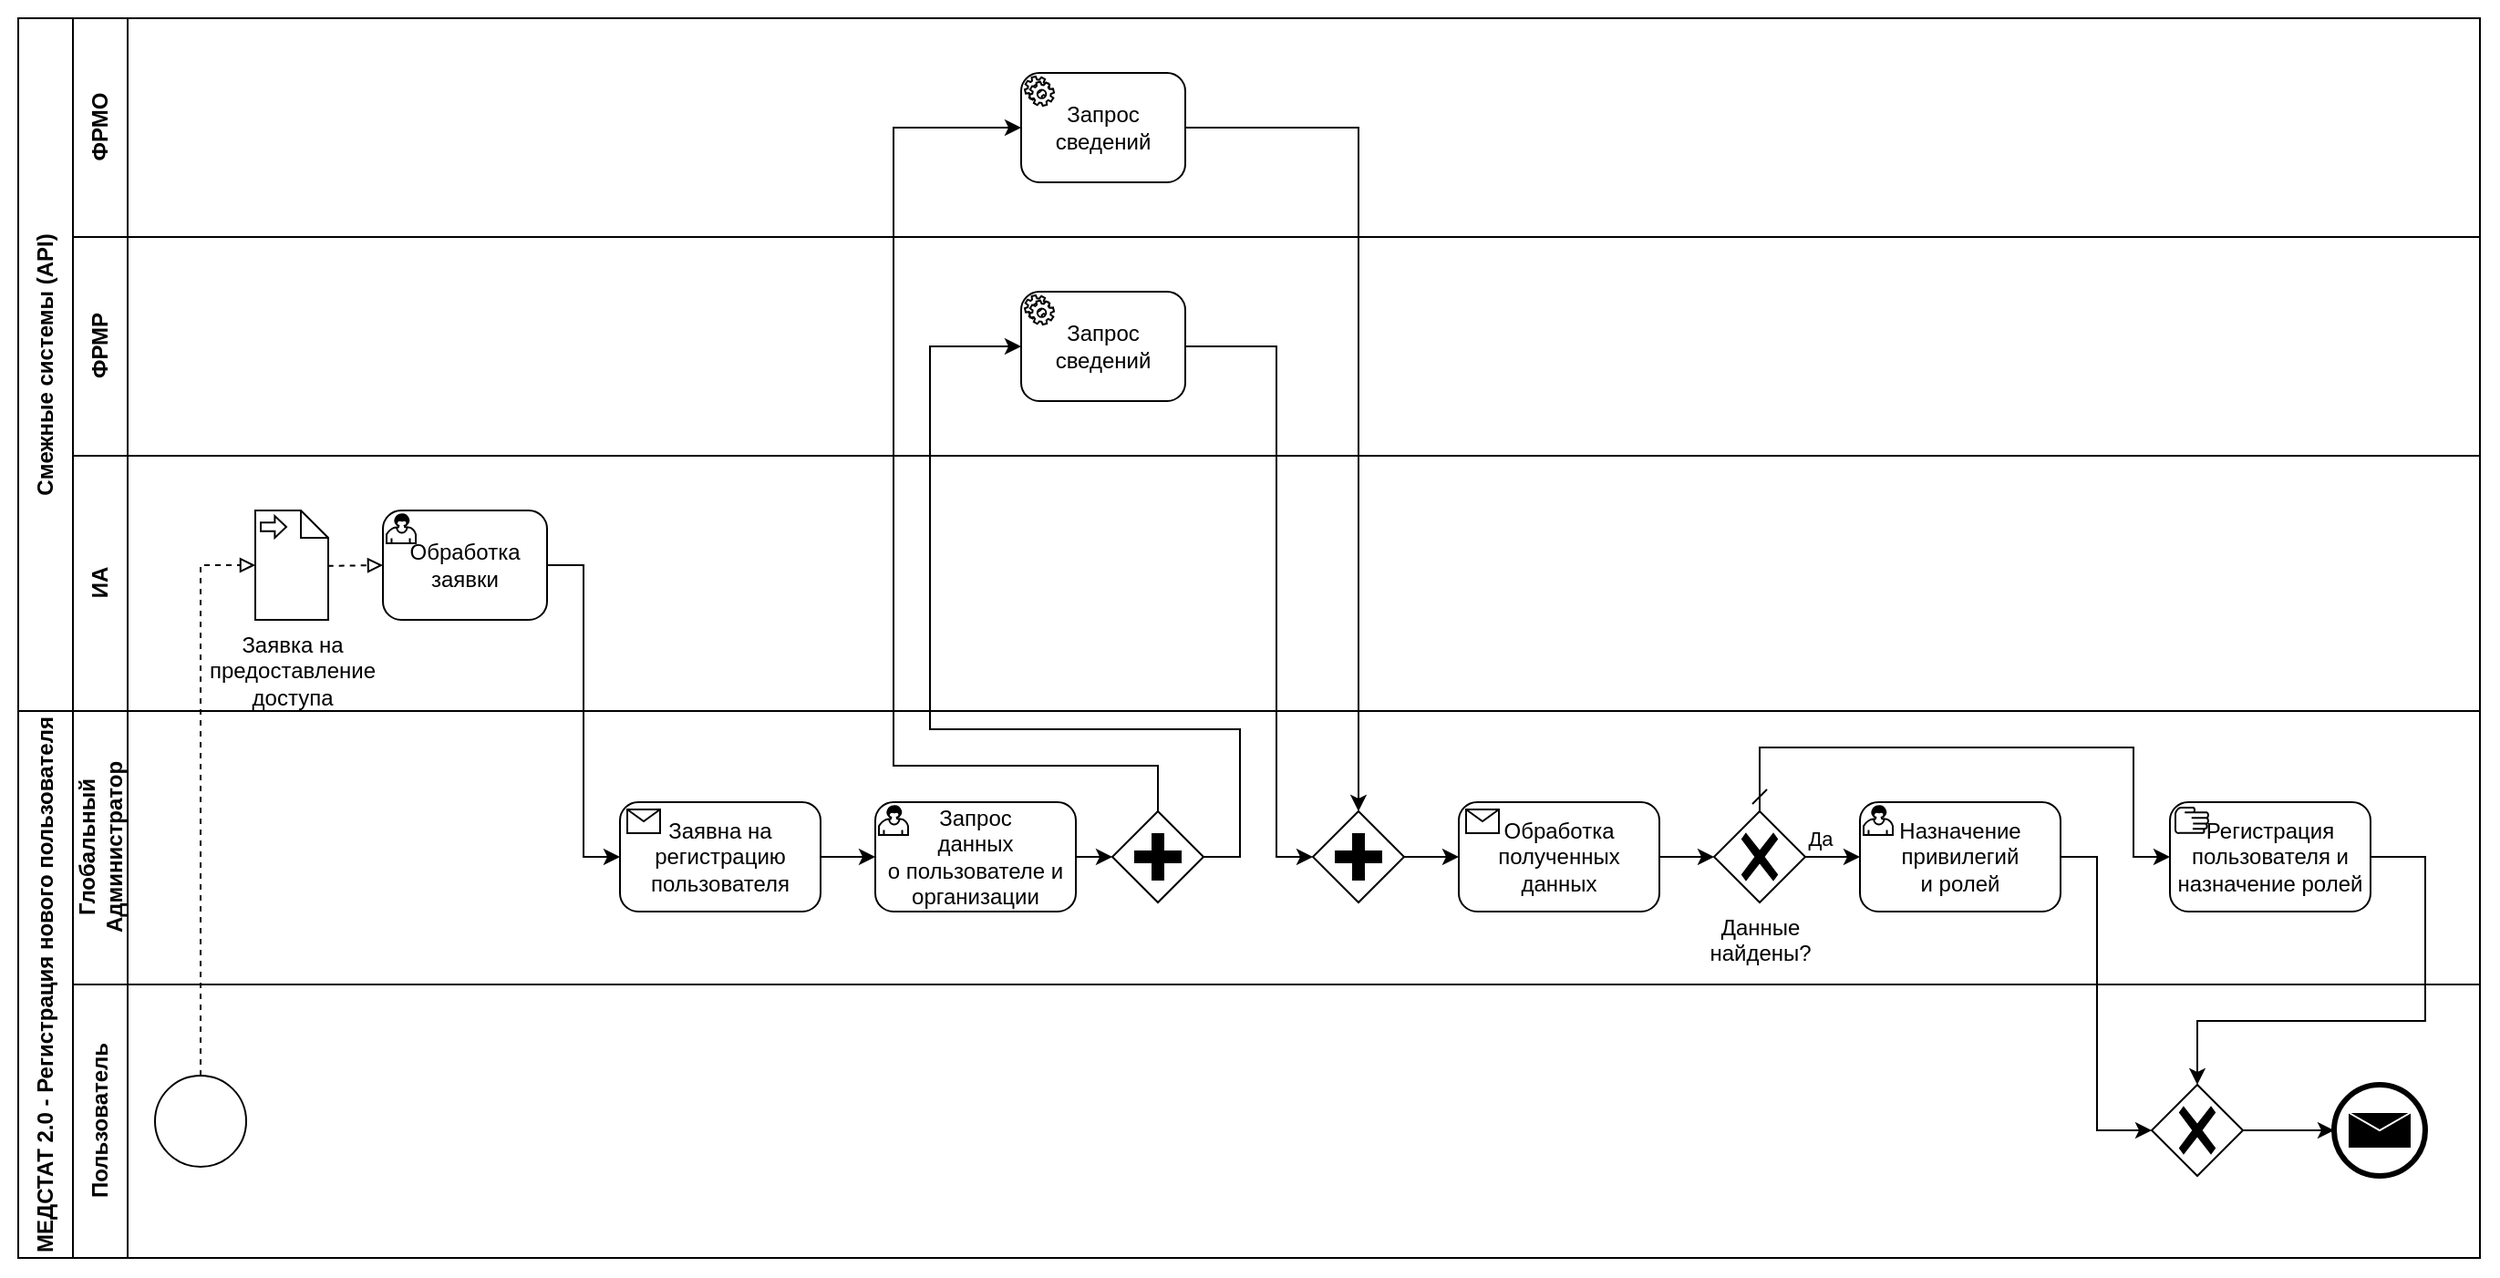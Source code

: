 <mxfile version="21.6.8" type="github" pages="2">
  <diagram id="KukGTED0byB8hoo5Xeb6" name="Регистрация_пользователя_v1">
    <mxGraphModel dx="880" dy="478" grid="1" gridSize="10" guides="1" tooltips="1" connect="1" arrows="1" fold="1" page="1" pageScale="1" pageWidth="827" pageHeight="1169" math="0" shadow="0">
      <root>
        <mxCell id="0" />
        <mxCell id="1" parent="0" />
        <mxCell id="iLF06NsIHbvg_2WfwI32-1" value="МЕДСТАТ 2.0 - Регистрация нового пользователя" style="swimlane;html=1;childLayout=stackLayout;resizeParent=1;resizeParentMax=0;horizontal=0;startSize=30;horizontalStack=0;whiteSpace=wrap;" parent="1" vertex="1">
          <mxGeometry x="40" y="420" width="1350" height="300" as="geometry" />
        </mxCell>
        <mxCell id="iLF06NsIHbvg_2WfwI32-2" value="Глобальный&lt;br&gt;Администратор" style="swimlane;html=1;startSize=30;horizontal=0;" parent="iLF06NsIHbvg_2WfwI32-1" vertex="1">
          <mxGeometry x="30" width="1320" height="150" as="geometry" />
        </mxCell>
        <mxCell id="TYF6EL9ylcnuOnGUQqXL-13" value="" style="points=[[0.25,0.25,0],[0.5,0,0],[0.75,0.25,0],[1,0.5,0],[0.75,0.75,0],[0.5,1,0],[0.25,0.75,0],[0,0.5,0]];shape=mxgraph.bpmn.gateway2;html=1;verticalLabelPosition=bottom;labelBackgroundColor=#ffffff;verticalAlign=top;align=center;perimeter=rhombusPerimeter;outlineConnect=0;outline=none;symbol=none;gwType=parallel;" parent="iLF06NsIHbvg_2WfwI32-2" vertex="1">
          <mxGeometry x="570" y="55" width="50" height="50" as="geometry" />
        </mxCell>
        <mxCell id="TYF6EL9ylcnuOnGUQqXL-17" value="" style="points=[[0.25,0.25,0],[0.5,0,0],[0.75,0.25,0],[1,0.5,0],[0.75,0.75,0],[0.5,1,0],[0.25,0.75,0],[0,0.5,0]];shape=mxgraph.bpmn.gateway2;html=1;verticalLabelPosition=bottom;labelBackgroundColor=#ffffff;verticalAlign=top;align=center;perimeter=rhombusPerimeter;outlineConnect=0;outline=none;symbol=none;gwType=parallel;" parent="iLF06NsIHbvg_2WfwI32-2" vertex="1">
          <mxGeometry x="680" y="55" width="50" height="50" as="geometry" />
        </mxCell>
        <mxCell id="TYF6EL9ylcnuOnGUQqXL-37" value="Обработка полученных &lt;br&gt;данных" style="points=[[0.25,0,0],[0.5,0,0],[0.75,0,0],[1,0.25,0],[1,0.5,0],[1,0.75,0],[0.75,1,0],[0.5,1,0],[0.25,1,0],[0,0.75,0],[0,0.5,0],[0,0.25,0]];shape=mxgraph.bpmn.task;whiteSpace=wrap;rectStyle=rounded;size=10;html=1;container=1;expand=0;collapsible=0;taskMarker=receive;" parent="iLF06NsIHbvg_2WfwI32-2" vertex="1">
          <mxGeometry x="760" y="50" width="110" height="60" as="geometry" />
        </mxCell>
        <mxCell id="TYF6EL9ylcnuOnGUQqXL-38" style="edgeStyle=orthogonalEdgeStyle;rounded=0;orthogonalLoop=1;jettySize=auto;html=1;exitX=1;exitY=0.5;exitDx=0;exitDy=0;exitPerimeter=0;entryX=0;entryY=0.5;entryDx=0;entryDy=0;entryPerimeter=0;" parent="iLF06NsIHbvg_2WfwI32-2" source="TYF6EL9ylcnuOnGUQqXL-17" target="TYF6EL9ylcnuOnGUQqXL-37" edge="1">
          <mxGeometry relative="1" as="geometry" />
        </mxCell>
        <mxCell id="TYF6EL9ylcnuOnGUQqXL-21" value="Данные &lt;br&gt;найдены?" style="points=[[0.25,0.25,0],[0.5,0,0],[0.75,0.25,0],[1,0.5,0],[0.75,0.75,0],[0.5,1,0],[0.25,0.75,0],[0,0.5,0]];shape=mxgraph.bpmn.gateway2;html=1;verticalLabelPosition=bottom;labelBackgroundColor=#ffffff;verticalAlign=top;align=center;perimeter=rhombusPerimeter;outlineConnect=0;outline=none;symbol=none;gwType=exclusive;" parent="iLF06NsIHbvg_2WfwI32-2" vertex="1">
          <mxGeometry x="900" y="55" width="50" height="50" as="geometry" />
        </mxCell>
        <mxCell id="TYF6EL9ylcnuOnGUQqXL-20" style="edgeStyle=orthogonalEdgeStyle;rounded=0;orthogonalLoop=1;jettySize=auto;html=1;exitX=1;exitY=0.5;exitDx=0;exitDy=0;exitPerimeter=0;entryX=0;entryY=0.5;entryDx=0;entryDy=0;entryPerimeter=0;" parent="iLF06NsIHbvg_2WfwI32-2" source="TYF6EL9ylcnuOnGUQqXL-37" target="TYF6EL9ylcnuOnGUQqXL-21" edge="1">
          <mxGeometry relative="1" as="geometry">
            <mxPoint x="900" y="-89.759" as="targetPoint" />
            <mxPoint x="850" y="80" as="sourcePoint" />
            <Array as="points" />
          </mxGeometry>
        </mxCell>
        <mxCell id="TYF6EL9ylcnuOnGUQqXL-23" value="Назначение привилегий&lt;br&gt;и ролей" style="points=[[0.25,0,0],[0.5,0,0],[0.75,0,0],[1,0.25,0],[1,0.5,0],[1,0.75,0],[0.75,1,0],[0.5,1,0],[0.25,1,0],[0,0.75,0],[0,0.5,0],[0,0.25,0]];shape=mxgraph.bpmn.task;whiteSpace=wrap;rectStyle=rounded;size=10;html=1;container=1;expand=0;collapsible=0;taskMarker=user;" parent="iLF06NsIHbvg_2WfwI32-2" vertex="1">
          <mxGeometry x="980" y="50" width="110" height="60" as="geometry" />
        </mxCell>
        <mxCell id="TYF6EL9ylcnuOnGUQqXL-24" style="edgeStyle=orthogonalEdgeStyle;rounded=0;orthogonalLoop=1;jettySize=auto;html=1;exitX=1;exitY=0.5;exitDx=0;exitDy=0;exitPerimeter=0;entryX=0;entryY=0.5;entryDx=0;entryDy=0;entryPerimeter=0;" parent="iLF06NsIHbvg_2WfwI32-2" source="TYF6EL9ylcnuOnGUQqXL-21" target="TYF6EL9ylcnuOnGUQqXL-23" edge="1">
          <mxGeometry relative="1" as="geometry" />
        </mxCell>
        <mxCell id="TYF6EL9ylcnuOnGUQqXL-25" value="Да" style="edgeLabel;html=1;align=center;verticalAlign=middle;resizable=0;points=[];" parent="TYF6EL9ylcnuOnGUQqXL-24" vertex="1" connectable="0">
          <mxGeometry x="-0.48" y="-1" relative="1" as="geometry">
            <mxPoint y="-11" as="offset" />
          </mxGeometry>
        </mxCell>
        <mxCell id="TYF6EL9ylcnuOnGUQqXL-32" value="Регистрация пользователя и назначение ролей" style="points=[[0.25,0,0],[0.5,0,0],[0.75,0,0],[1,0.25,0],[1,0.5,0],[1,0.75,0],[0.75,1,0],[0.5,1,0],[0.25,1,0],[0,0.75,0],[0,0.5,0],[0,0.25,0]];shape=mxgraph.bpmn.task;whiteSpace=wrap;rectStyle=rounded;size=10;html=1;container=1;expand=0;collapsible=0;taskMarker=manual;" parent="iLF06NsIHbvg_2WfwI32-2" vertex="1">
          <mxGeometry x="1150" y="50" width="110" height="60" as="geometry" />
        </mxCell>
        <mxCell id="TYF6EL9ylcnuOnGUQqXL-31" style="edgeStyle=orthogonalEdgeStyle;rounded=0;orthogonalLoop=1;jettySize=auto;html=1;exitX=0.5;exitY=0;exitDx=0;exitDy=0;exitPerimeter=0;entryX=0;entryY=0.5;entryDx=0;entryDy=0;entryPerimeter=0;startArrow=dash;startFill=0;" parent="iLF06NsIHbvg_2WfwI32-2" source="TYF6EL9ylcnuOnGUQqXL-21" target="TYF6EL9ylcnuOnGUQqXL-32" edge="1">
          <mxGeometry relative="1" as="geometry">
            <mxPoint x="1180" y="75" as="targetPoint" />
            <Array as="points">
              <mxPoint x="925" y="20" />
              <mxPoint x="1130" y="20" />
              <mxPoint x="1130" y="80" />
            </Array>
          </mxGeometry>
        </mxCell>
        <mxCell id="EQvNJs1sbXflcx3rP6aH-3" value="Пользователь" style="swimlane;html=1;startSize=30;horizontal=0;" parent="iLF06NsIHbvg_2WfwI32-1" vertex="1">
          <mxGeometry x="30" y="150" width="1320" height="150" as="geometry" />
        </mxCell>
        <mxCell id="JfctJtG_eyo5Qyxw4f0i-3" value="Смежные системы (API)" style="swimlane;html=1;childLayout=stackLayout;resizeParent=1;resizeParentMax=0;horizontal=0;startSize=30;horizontalStack=0;whiteSpace=wrap;" parent="1" vertex="1">
          <mxGeometry x="40" y="40" width="1350" height="380" as="geometry" />
        </mxCell>
        <mxCell id="EQvNJs1sbXflcx3rP6aH-1" value="ФРМО" style="swimlane;html=1;startSize=30;horizontal=0;" parent="JfctJtG_eyo5Qyxw4f0i-3" vertex="1">
          <mxGeometry x="30" width="1320" height="120" as="geometry" />
        </mxCell>
        <mxCell id="JfctJtG_eyo5Qyxw4f0i-5" value="ФРМР" style="swimlane;html=1;startSize=30;horizontal=0;" parent="JfctJtG_eyo5Qyxw4f0i-3" vertex="1">
          <mxGeometry x="30" y="120" width="1320" height="120" as="geometry" />
        </mxCell>
        <mxCell id="JfctJtG_eyo5Qyxw4f0i-6" value="ИА" style="swimlane;html=1;startSize=30;horizontal=0;" parent="JfctJtG_eyo5Qyxw4f0i-3" vertex="1">
          <mxGeometry x="30" y="240" width="1320" height="140" as="geometry" />
        </mxCell>
        <mxCell id="EQvNJs1sbXflcx3rP6aH-6" value="Заявка на &lt;br&gt;предоставление &lt;br&gt;доступа" style="shape=mxgraph.bpmn.data;labelPosition=center;verticalLabelPosition=bottom;align=center;verticalAlign=top;size=15;html=1;bpmnTransferType=input;" parent="JfctJtG_eyo5Qyxw4f0i-6" vertex="1">
          <mxGeometry x="100" y="30" width="40" height="60" as="geometry" />
        </mxCell>
        <mxCell id="EQvNJs1sbXflcx3rP6aH-7" style="edgeStyle=orthogonalEdgeStyle;rounded=0;orthogonalLoop=1;jettySize=auto;html=1;exitX=0.5;exitY=0;exitDx=0;exitDy=0;exitPerimeter=0;entryX=0;entryY=0.5;entryDx=0;entryDy=0;entryPerimeter=0;dashed=1;endArrow=block;endFill=0;" parent="1" source="TYF6EL9ylcnuOnGUQqXL-6" target="EQvNJs1sbXflcx3rP6aH-6" edge="1">
          <mxGeometry relative="1" as="geometry">
            <mxPoint x="130" y="615" as="sourcePoint" />
            <mxPoint x="155" y="330" as="targetPoint" />
            <Array as="points">
              <mxPoint x="140" y="620" />
              <mxPoint x="140" y="340" />
            </Array>
          </mxGeometry>
        </mxCell>
        <mxCell id="TYF6EL9ylcnuOnGUQqXL-36" value="" style="swimlane;startSize=0;strokeColor=none;" parent="1" vertex="1">
          <mxGeometry x="30" y="30" width="1370" height="700" as="geometry">
            <mxRectangle x="30" y="30" width="50" height="40" as="alternateBounds" />
          </mxGeometry>
        </mxCell>
        <mxCell id="TYF6EL9ylcnuOnGUQqXL-6" value="" style="points=[[0.145,0.145,0],[0.5,0,0],[0.855,0.145,0],[1,0.5,0],[0.855,0.855,0],[0.5,1,0],[0.145,0.855,0],[0,0.5,0]];shape=mxgraph.bpmn.event;html=1;verticalLabelPosition=bottom;labelBackgroundColor=#ffffff;verticalAlign=top;align=center;perimeter=ellipsePerimeter;outlineConnect=0;aspect=fixed;outline=standard;symbol=general;" parent="TYF6EL9ylcnuOnGUQqXL-36" vertex="1">
          <mxGeometry x="85" y="590" width="50" height="50" as="geometry" />
        </mxCell>
        <mxCell id="TYF6EL9ylcnuOnGUQqXL-30" value="" style="points=[[0.145,0.145,0],[0.5,0,0],[0.855,0.145,0],[1,0.5,0],[0.855,0.855,0],[0.5,1,0],[0.145,0.855,0],[0,0.5,0]];shape=mxgraph.bpmn.event;html=1;verticalLabelPosition=bottom;labelBackgroundColor=#ffffff;verticalAlign=top;align=center;perimeter=ellipsePerimeter;outlineConnect=0;aspect=fixed;outline=end;symbol=message;" parent="TYF6EL9ylcnuOnGUQqXL-36" vertex="1">
          <mxGeometry x="1280" y="595" width="50" height="50" as="geometry" />
        </mxCell>
        <mxCell id="TYF6EL9ylcnuOnGUQqXL-33" value="" style="points=[[0.25,0.25,0],[0.5,0,0],[0.75,0.25,0],[1,0.5,0],[0.75,0.75,0],[0.5,1,0],[0.25,0.75,0],[0,0.5,0]];shape=mxgraph.bpmn.gateway2;html=1;verticalLabelPosition=bottom;labelBackgroundColor=#ffffff;verticalAlign=top;align=center;perimeter=rhombusPerimeter;outlineConnect=0;outline=none;symbol=none;gwType=exclusive;" parent="TYF6EL9ylcnuOnGUQqXL-36" vertex="1">
          <mxGeometry x="1180" y="595" width="50" height="50" as="geometry" />
        </mxCell>
        <mxCell id="TYF6EL9ylcnuOnGUQqXL-35" style="edgeStyle=orthogonalEdgeStyle;rounded=0;orthogonalLoop=1;jettySize=auto;html=1;exitX=1;exitY=0.5;exitDx=0;exitDy=0;exitPerimeter=0;entryX=0;entryY=0.5;entryDx=0;entryDy=0;entryPerimeter=0;" parent="TYF6EL9ylcnuOnGUQqXL-36" source="TYF6EL9ylcnuOnGUQqXL-33" target="TYF6EL9ylcnuOnGUQqXL-30" edge="1">
          <mxGeometry relative="1" as="geometry" />
        </mxCell>
        <mxCell id="TYF6EL9ylcnuOnGUQqXL-8" value="Обработка &lt;br&gt;заявки" style="points=[[0.25,0,0],[0.5,0,0],[0.75,0,0],[1,0.25,0],[1,0.5,0],[1,0.75,0],[0.75,1,0],[0.5,1,0],[0.25,1,0],[0,0.75,0],[0,0.5,0],[0,0.25,0]];shape=mxgraph.bpmn.task;whiteSpace=wrap;rectStyle=rounded;size=10;html=1;container=1;expand=0;collapsible=0;taskMarker=user;" parent="TYF6EL9ylcnuOnGUQqXL-36" vertex="1">
          <mxGeometry x="210" y="280" width="90" height="60" as="geometry" />
        </mxCell>
        <mxCell id="TYF6EL9ylcnuOnGUQqXL-26" value="Запрос &lt;br&gt;данных &lt;br&gt;о пользователе и организации" style="points=[[0.25,0,0],[0.5,0,0],[0.75,0,0],[1,0.25,0],[1,0.5,0],[1,0.75,0],[0.75,1,0],[0.5,1,0],[0.25,1,0],[0,0.75,0],[0,0.5,0],[0,0.25,0]];shape=mxgraph.bpmn.task;whiteSpace=wrap;rectStyle=rounded;size=10;html=1;container=1;expand=0;collapsible=0;taskMarker=user;" parent="TYF6EL9ylcnuOnGUQqXL-36" vertex="1">
          <mxGeometry x="480" y="440" width="110" height="60" as="geometry" />
        </mxCell>
        <mxCell id="TYF6EL9ylcnuOnGUQqXL-16" value="Запрос &lt;br&gt;сведений" style="points=[[0.25,0,0],[0.5,0,0],[0.75,0,0],[1,0.25,0],[1,0.5,0],[1,0.75,0],[0.75,1,0],[0.5,1,0],[0.25,1,0],[0,0.75,0],[0,0.5,0],[0,0.25,0]];shape=mxgraph.bpmn.task;whiteSpace=wrap;rectStyle=rounded;size=10;html=1;container=1;expand=0;collapsible=0;taskMarker=service;" parent="TYF6EL9ylcnuOnGUQqXL-36" vertex="1">
          <mxGeometry x="560" y="160" width="90" height="60" as="geometry" />
        </mxCell>
        <mxCell id="TYF6EL9ylcnuOnGUQqXL-12" value="Запрос &lt;br&gt;сведений" style="points=[[0.25,0,0],[0.5,0,0],[0.75,0,0],[1,0.25,0],[1,0.5,0],[1,0.75,0],[0.75,1,0],[0.5,1,0],[0.25,1,0],[0,0.75,0],[0,0.5,0],[0,0.25,0]];shape=mxgraph.bpmn.task;whiteSpace=wrap;rectStyle=rounded;size=10;html=1;container=1;expand=0;collapsible=0;taskMarker=service;" parent="TYF6EL9ylcnuOnGUQqXL-36" vertex="1">
          <mxGeometry x="560" y="40" width="90" height="60" as="geometry" />
        </mxCell>
        <mxCell id="TYF6EL9ylcnuOnGUQqXL-40" style="edgeStyle=orthogonalEdgeStyle;rounded=0;orthogonalLoop=1;jettySize=auto;html=1;exitX=1;exitY=0.5;exitDx=0;exitDy=0;exitPerimeter=0;entryX=0;entryY=0.5;entryDx=0;entryDy=0;entryPerimeter=0;" parent="TYF6EL9ylcnuOnGUQqXL-36" source="TYF6EL9ylcnuOnGUQqXL-39" target="TYF6EL9ylcnuOnGUQqXL-26" edge="1">
          <mxGeometry relative="1" as="geometry" />
        </mxCell>
        <mxCell id="TYF6EL9ylcnuOnGUQqXL-39" value="Заявна на регистрацию пользователя" style="points=[[0.25,0,0],[0.5,0,0],[0.75,0,0],[1,0.25,0],[1,0.5,0],[1,0.75,0],[0.75,1,0],[0.5,1,0],[0.25,1,0],[0,0.75,0],[0,0.5,0],[0,0.25,0]];shape=mxgraph.bpmn.task;whiteSpace=wrap;rectStyle=rounded;size=10;html=1;container=1;expand=0;collapsible=0;taskMarker=receive;" parent="TYF6EL9ylcnuOnGUQqXL-36" vertex="1">
          <mxGeometry x="340" y="440" width="110" height="60" as="geometry" />
        </mxCell>
        <mxCell id="TYF6EL9ylcnuOnGUQqXL-11" style="edgeStyle=orthogonalEdgeStyle;rounded=0;orthogonalLoop=1;jettySize=auto;html=1;exitX=1;exitY=0.5;exitDx=0;exitDy=0;exitPerimeter=0;" parent="TYF6EL9ylcnuOnGUQqXL-36" source="TYF6EL9ylcnuOnGUQqXL-8" target="TYF6EL9ylcnuOnGUQqXL-39" edge="1">
          <mxGeometry relative="1" as="geometry">
            <mxPoint x="350" y="470" as="targetPoint" />
            <Array as="points">
              <mxPoint x="320" y="310" />
              <mxPoint x="320" y="470" />
            </Array>
          </mxGeometry>
        </mxCell>
        <mxCell id="TYF6EL9ylcnuOnGUQqXL-9" style="rounded=0;orthogonalLoop=1;jettySize=auto;html=1;exitX=0.996;exitY=0.507;exitDx=0;exitDy=0;exitPerimeter=0;entryX=0;entryY=0.5;entryDx=0;entryDy=0;entryPerimeter=0;endArrow=block;endFill=0;dashed=1;" parent="1" source="EQvNJs1sbXflcx3rP6aH-6" target="TYF6EL9ylcnuOnGUQqXL-8" edge="1">
          <mxGeometry relative="1" as="geometry">
            <mxPoint x="230" y="340" as="targetPoint" />
          </mxGeometry>
        </mxCell>
        <mxCell id="TYF6EL9ylcnuOnGUQqXL-27" style="edgeStyle=orthogonalEdgeStyle;rounded=0;orthogonalLoop=1;jettySize=auto;html=1;exitX=1;exitY=0.5;exitDx=0;exitDy=0;exitPerimeter=0;entryX=0;entryY=0.5;entryDx=0;entryDy=0;entryPerimeter=0;" parent="1" source="TYF6EL9ylcnuOnGUQqXL-26" target="TYF6EL9ylcnuOnGUQqXL-13" edge="1">
          <mxGeometry relative="1" as="geometry" />
        </mxCell>
        <mxCell id="TYF6EL9ylcnuOnGUQqXL-15" style="edgeStyle=orthogonalEdgeStyle;rounded=0;orthogonalLoop=1;jettySize=auto;html=1;exitX=1;exitY=0.5;exitDx=0;exitDy=0;exitPerimeter=0;entryX=0;entryY=0.5;entryDx=0;entryDy=0;entryPerimeter=0;" parent="1" source="TYF6EL9ylcnuOnGUQqXL-13" target="TYF6EL9ylcnuOnGUQqXL-16" edge="1">
          <mxGeometry relative="1" as="geometry">
            <mxPoint x="580" y="220" as="targetPoint" />
            <Array as="points">
              <mxPoint x="710" y="500" />
              <mxPoint x="710" y="430" />
              <mxPoint x="540" y="430" />
              <mxPoint x="540" y="220" />
            </Array>
          </mxGeometry>
        </mxCell>
        <mxCell id="TYF6EL9ylcnuOnGUQqXL-14" style="edgeStyle=orthogonalEdgeStyle;rounded=0;orthogonalLoop=1;jettySize=auto;html=1;exitX=0.5;exitY=0;exitDx=0;exitDy=0;exitPerimeter=0;entryX=0;entryY=0.5;entryDx=0;entryDy=0;entryPerimeter=0;" parent="1" source="TYF6EL9ylcnuOnGUQqXL-13" target="TYF6EL9ylcnuOnGUQqXL-12" edge="1">
          <mxGeometry relative="1" as="geometry">
            <Array as="points">
              <mxPoint x="665" y="450" />
              <mxPoint x="520" y="450" />
              <mxPoint x="520" y="100" />
            </Array>
          </mxGeometry>
        </mxCell>
        <mxCell id="TYF6EL9ylcnuOnGUQqXL-18" style="edgeStyle=orthogonalEdgeStyle;rounded=0;orthogonalLoop=1;jettySize=auto;html=1;exitX=1;exitY=0.5;exitDx=0;exitDy=0;exitPerimeter=0;entryX=0;entryY=0.5;entryDx=0;entryDy=0;entryPerimeter=0;" parent="1" source="TYF6EL9ylcnuOnGUQqXL-16" target="TYF6EL9ylcnuOnGUQqXL-17" edge="1">
          <mxGeometry relative="1" as="geometry">
            <Array as="points">
              <mxPoint x="730" y="220" />
              <mxPoint x="730" y="500" />
            </Array>
          </mxGeometry>
        </mxCell>
        <mxCell id="TYF6EL9ylcnuOnGUQqXL-19" style="edgeStyle=orthogonalEdgeStyle;rounded=0;orthogonalLoop=1;jettySize=auto;html=1;exitX=1;exitY=0.5;exitDx=0;exitDy=0;exitPerimeter=0;entryX=0.5;entryY=0;entryDx=0;entryDy=0;entryPerimeter=0;" parent="1" source="TYF6EL9ylcnuOnGUQqXL-12" target="TYF6EL9ylcnuOnGUQqXL-17" edge="1">
          <mxGeometry relative="1" as="geometry" />
        </mxCell>
        <mxCell id="TYF6EL9ylcnuOnGUQqXL-29" style="edgeStyle=orthogonalEdgeStyle;rounded=0;orthogonalLoop=1;jettySize=auto;html=1;exitX=1;exitY=0.5;exitDx=0;exitDy=0;exitPerimeter=0;entryX=0;entryY=0.5;entryDx=0;entryDy=0;entryPerimeter=0;" parent="1" source="TYF6EL9ylcnuOnGUQqXL-23" target="TYF6EL9ylcnuOnGUQqXL-33" edge="1">
          <mxGeometry relative="1" as="geometry">
            <mxPoint x="1170" y="650" as="targetPoint" />
            <Array as="points">
              <mxPoint x="1180" y="500" />
              <mxPoint x="1180" y="650" />
            </Array>
          </mxGeometry>
        </mxCell>
        <mxCell id="TYF6EL9ylcnuOnGUQqXL-34" style="edgeStyle=orthogonalEdgeStyle;rounded=0;orthogonalLoop=1;jettySize=auto;html=1;exitX=1;exitY=0.5;exitDx=0;exitDy=0;exitPerimeter=0;entryX=0.5;entryY=0;entryDx=0;entryDy=0;entryPerimeter=0;" parent="1" source="TYF6EL9ylcnuOnGUQqXL-32" target="TYF6EL9ylcnuOnGUQqXL-33" edge="1">
          <mxGeometry relative="1" as="geometry">
            <Array as="points">
              <mxPoint x="1360" y="500" />
              <mxPoint x="1360" y="590" />
              <mxPoint x="1235" y="590" />
            </Array>
          </mxGeometry>
        </mxCell>
      </root>
    </mxGraphModel>
  </diagram>
  <diagram name="Копия Управление ролями" id="6iu6a77oe84U5WuAny5y">
    <mxGraphModel dx="1120" dy="532" grid="1" gridSize="10" guides="1" tooltips="1" connect="1" arrows="1" fold="1" page="1" pageScale="1" pageWidth="827" pageHeight="1169" math="0" shadow="0">
      <root>
        <mxCell id="wiQfqhKvfSN5uzXnd3aP-0" />
        <mxCell id="wiQfqhKvfSN5uzXnd3aP-1" parent="wiQfqhKvfSN5uzXnd3aP-0" />
        <mxCell id="wiQfqhKvfSN5uzXnd3aP-2" value="МЕДСТАТ 2.0 - Регистрация нового пользователя" style="swimlane;html=1;childLayout=stackLayout;resizeParent=1;resizeParentMax=0;horizontal=0;startSize=20;horizontalStack=0;whiteSpace=wrap;" vertex="1" parent="wiQfqhKvfSN5uzXnd3aP-1">
          <mxGeometry x="40" y="530" width="760" height="480" as="geometry" />
        </mxCell>
        <mxCell id="wiQfqhKvfSN5uzXnd3aP-3" value="Глобальный&lt;br&gt;Администратор" style="swimlane;html=1;startSize=30;horizontal=0;" vertex="1" parent="wiQfqhKvfSN5uzXnd3aP-2">
          <mxGeometry x="20" width="740" height="120" as="geometry" />
        </mxCell>
        <mxCell id="wiQfqhKvfSN5uzXnd3aP-4" value="Администратор&lt;br&gt;региона" style="swimlane;html=1;startSize=30;horizontal=0;" vertex="1" parent="wiQfqhKvfSN5uzXnd3aP-2">
          <mxGeometry x="20" y="120" width="740" height="120" as="geometry" />
        </mxCell>
        <mxCell id="wiQfqhKvfSN5uzXnd3aP-5" value="Администратор&lt;br&gt;МО" style="swimlane;html=1;startSize=30;horizontal=0;" vertex="1" parent="wiQfqhKvfSN5uzXnd3aP-2">
          <mxGeometry x="20" y="240" width="740" height="120" as="geometry" />
        </mxCell>
        <mxCell id="wiQfqhKvfSN5uzXnd3aP-6" value="" style="points=[[0.145,0.145,0],[0.5,0,0],[0.855,0.145,0],[1,0.5,0],[0.855,0.855,0],[0.5,1,0],[0.145,0.855,0],[0,0.5,0]];shape=mxgraph.bpmn.event;html=1;verticalLabelPosition=bottom;labelBackgroundColor=#ffffff;verticalAlign=top;align=center;perimeter=ellipsePerimeter;outlineConnect=0;aspect=fixed;outline=standard;symbol=general;" vertex="1" parent="wiQfqhKvfSN5uzXnd3aP-5">
          <mxGeometry x="50" y="35" width="50" height="50" as="geometry" />
        </mxCell>
        <mxCell id="wiQfqhKvfSN5uzXnd3aP-7" value="Респондент" style="swimlane;html=1;startSize=30;horizontal=0;" vertex="1" parent="wiQfqhKvfSN5uzXnd3aP-2">
          <mxGeometry x="20" y="360" width="740" height="120" as="geometry" />
        </mxCell>
        <mxCell id="wiQfqhKvfSN5uzXnd3aP-8" value="Смежные системы (API)" style="swimlane;html=1;childLayout=stackLayout;resizeParent=1;resizeParentMax=0;horizontal=0;startSize=20;horizontalStack=0;whiteSpace=wrap;" vertex="1" parent="wiQfqhKvfSN5uzXnd3aP-1">
          <mxGeometry x="40" y="40" width="760" height="490" as="geometry" />
        </mxCell>
        <mxCell id="wiQfqhKvfSN5uzXnd3aP-9" value="ФРМО" style="swimlane;html=1;startSize=30;horizontal=0;" vertex="1" parent="wiQfqhKvfSN5uzXnd3aP-8">
          <mxGeometry x="20" width="740" height="120" as="geometry" />
        </mxCell>
        <mxCell id="wiQfqhKvfSN5uzXnd3aP-10" value="ФРМР" style="swimlane;html=1;startSize=30;horizontal=0;" vertex="1" parent="wiQfqhKvfSN5uzXnd3aP-8">
          <mxGeometry x="20" y="120" width="740" height="120" as="geometry" />
        </mxCell>
        <mxCell id="wiQfqhKvfSN5uzXnd3aP-11" value="ЕСИА" style="swimlane;html=1;startSize=30;horizontal=0;" vertex="1" parent="wiQfqhKvfSN5uzXnd3aP-8">
          <mxGeometry x="20" y="240" width="740" height="120" as="geometry" />
        </mxCell>
        <mxCell id="wiQfqhKvfSN5uzXnd3aP-12" value="ИА" style="swimlane;html=1;startSize=30;horizontal=0;" vertex="1" parent="wiQfqhKvfSN5uzXnd3aP-8">
          <mxGeometry x="20" y="360" width="740" height="130" as="geometry" />
        </mxCell>
        <mxCell id="wiQfqhKvfSN5uzXnd3aP-13" style="rounded=0;orthogonalLoop=1;jettySize=auto;html=1;exitX=1.022;exitY=0.676;exitDx=0;exitDy=0;exitPerimeter=0;" edge="1" parent="wiQfqhKvfSN5uzXnd3aP-12" source="wiQfqhKvfSN5uzXnd3aP-14" target="wiQfqhKvfSN5uzXnd3aP-15">
          <mxGeometry relative="1" as="geometry">
            <mxPoint x="160" y="60" as="sourcePoint" />
          </mxGeometry>
        </mxCell>
        <mxCell id="wiQfqhKvfSN5uzXnd3aP-14" value="Заявка на &lt;br&gt;предоставление &lt;br&gt;доступа" style="shape=mxgraph.bpmn.data;labelPosition=center;verticalLabelPosition=bottom;align=center;verticalAlign=top;size=15;html=1;bpmnTransferType=input;" vertex="1" parent="wiQfqhKvfSN5uzXnd3aP-12">
          <mxGeometry x="100" y="20" width="40" height="60" as="geometry" />
        </mxCell>
        <mxCell id="wiQfqhKvfSN5uzXnd3aP-15" value="Назначение роли пользователю" style="points=[[0.25,0,0],[0.5,0,0],[0.75,0,0],[1,0.25,0],[1,0.5,0],[1,0.75,0],[0.75,1,0],[0.5,1,0],[0.25,1,0],[0,0.75,0],[0,0.5,0],[0,0.25,0]];shape=mxgraph.bpmn.task;whiteSpace=wrap;rectStyle=rounded;size=10;html=1;container=1;expand=0;collapsible=0;taskMarker=manual;" vertex="1" parent="wiQfqhKvfSN5uzXnd3aP-12">
          <mxGeometry x="180" y="20" width="120" height="80" as="geometry" />
        </mxCell>
        <mxCell id="wiQfqhKvfSN5uzXnd3aP-16" style="edgeStyle=orthogonalEdgeStyle;rounded=0;orthogonalLoop=1;jettySize=auto;html=1;exitX=0.5;exitY=0;exitDx=0;exitDy=0;exitPerimeter=0;entryX=0;entryY=0.5;entryDx=0;entryDy=0;entryPerimeter=0;" edge="1" parent="wiQfqhKvfSN5uzXnd3aP-1" source="wiQfqhKvfSN5uzXnd3aP-6" target="wiQfqhKvfSN5uzXnd3aP-14">
          <mxGeometry relative="1" as="geometry" />
        </mxCell>
      </root>
    </mxGraphModel>
  </diagram>
</mxfile>

